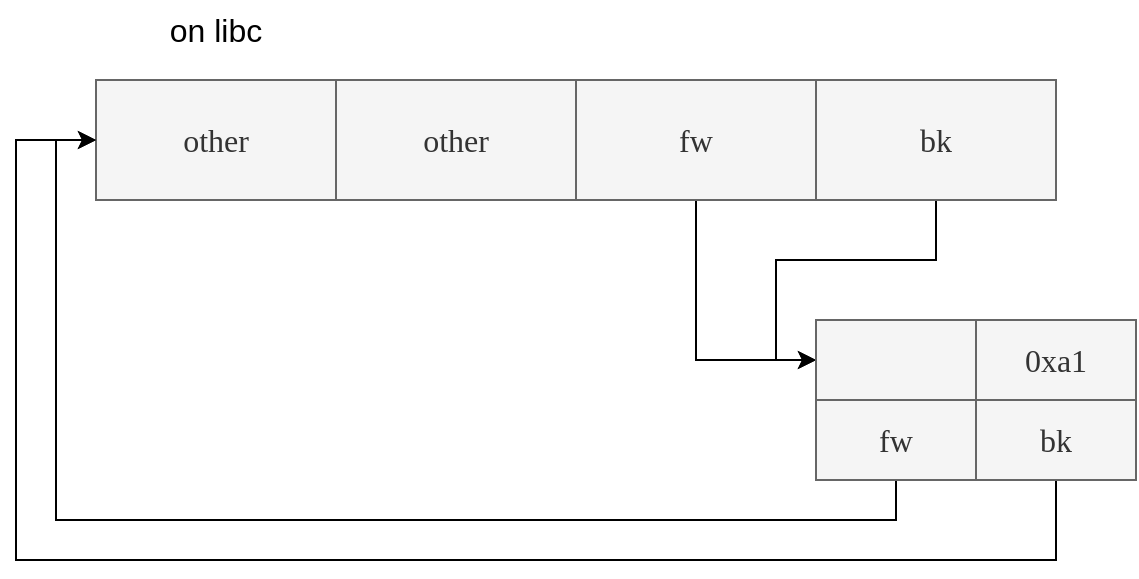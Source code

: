 <mxfile>
    <diagram id="b-Bwdr1y-Pm7TVUk07Hk" name="Page-1">
        <mxGraphModel dx="1819" dy="1150" grid="1" gridSize="10" guides="1" tooltips="1" connect="1" arrows="1" fold="1" page="1" pageScale="1" pageWidth="827" pageHeight="1169" math="0" shadow="0">
            <root>
                <mxCell id="0"/>
                <mxCell id="1" parent="0"/>
                <mxCell id="2" value="other" style="rounded=0;whiteSpace=wrap;html=1;strokeColor=#666666;fontColor=#333333;fillColor=#f5f5f5;fontSize=16;fontFamily=Verdana;fontStyle=0;horizontal=1;" parent="1" vertex="1">
                    <mxGeometry x="80" y="200" width="120" height="60" as="geometry"/>
                </mxCell>
                <mxCell id="45" value="&lt;span&gt;other&lt;/span&gt;" style="rounded=0;whiteSpace=wrap;html=1;strokeColor=#666666;fontColor=#333333;fillColor=#f5f5f5;fontSize=16;fontFamily=Verdana;fontStyle=0;horizontal=1;" parent="1" vertex="1">
                    <mxGeometry x="200" y="200" width="120" height="60" as="geometry"/>
                </mxCell>
                <mxCell id="61" style="edgeStyle=orthogonalEdgeStyle;rounded=0;orthogonalLoop=1;jettySize=auto;html=1;exitX=0.5;exitY=1;exitDx=0;exitDy=0;entryX=0;entryY=0.5;entryDx=0;entryDy=0;" edge="1" parent="1" source="47" target="57">
                    <mxGeometry relative="1" as="geometry"/>
                </mxCell>
                <mxCell id="47" value="fw" style="rounded=0;whiteSpace=wrap;html=1;strokeColor=#666666;fontColor=#333333;fillColor=#f5f5f5;fontSize=16;fontFamily=Verdana;fontStyle=0;horizontal=1;" parent="1" vertex="1">
                    <mxGeometry x="320" y="200" width="120" height="60" as="geometry"/>
                </mxCell>
                <mxCell id="62" style="edgeStyle=orthogonalEdgeStyle;rounded=0;orthogonalLoop=1;jettySize=auto;html=1;exitX=0.5;exitY=1;exitDx=0;exitDy=0;entryX=0;entryY=0.5;entryDx=0;entryDy=0;" edge="1" parent="1" source="49" target="57">
                    <mxGeometry relative="1" as="geometry"/>
                </mxCell>
                <mxCell id="49" value="bk" style="rounded=0;whiteSpace=wrap;html=1;strokeColor=#666666;fontColor=#333333;fillColor=#f5f5f5;fontSize=16;fontFamily=Verdana;fontStyle=0;horizontal=1;" parent="1" vertex="1">
                    <mxGeometry x="440" y="200" width="120" height="60" as="geometry"/>
                </mxCell>
                <mxCell id="57" value="" style="rounded=0;whiteSpace=wrap;html=1;strokeColor=#666666;fontColor=#333333;fillColor=#f5f5f5;fontSize=16;fontFamily=Verdana;fontStyle=0;horizontal=1;" vertex="1" parent="1">
                    <mxGeometry x="440" y="320" width="80" height="40" as="geometry"/>
                </mxCell>
                <mxCell id="58" value="0xa1" style="rounded=0;whiteSpace=wrap;html=1;strokeColor=#666666;fontColor=#333333;fillColor=#f5f5f5;fontSize=16;fontFamily=Verdana;fontStyle=0;horizontal=1;" vertex="1" parent="1">
                    <mxGeometry x="520" y="320" width="80" height="40" as="geometry"/>
                </mxCell>
                <mxCell id="63" style="edgeStyle=orthogonalEdgeStyle;rounded=0;orthogonalLoop=1;jettySize=auto;html=1;exitX=0.5;exitY=1;exitDx=0;exitDy=0;entryX=0;entryY=0.5;entryDx=0;entryDy=0;" edge="1" parent="1" source="59" target="2">
                    <mxGeometry relative="1" as="geometry">
                        <Array as="points">
                            <mxPoint x="480" y="420"/>
                            <mxPoint x="60" y="420"/>
                            <mxPoint x="60" y="230"/>
                        </Array>
                    </mxGeometry>
                </mxCell>
                <mxCell id="59" value="fw" style="rounded=0;whiteSpace=wrap;html=1;strokeColor=#666666;fontColor=#333333;fillColor=#f5f5f5;fontSize=16;fontFamily=Verdana;fontStyle=0;horizontal=1;" vertex="1" parent="1">
                    <mxGeometry x="440" y="360" width="80" height="40" as="geometry"/>
                </mxCell>
                <mxCell id="64" style="edgeStyle=orthogonalEdgeStyle;rounded=0;orthogonalLoop=1;jettySize=auto;html=1;exitX=0.5;exitY=1;exitDx=0;exitDy=0;entryX=0;entryY=0.5;entryDx=0;entryDy=0;" edge="1" parent="1" source="60" target="2">
                    <mxGeometry relative="1" as="geometry">
                        <Array as="points">
                            <mxPoint x="560" y="440"/>
                            <mxPoint x="40" y="440"/>
                            <mxPoint x="40" y="230"/>
                        </Array>
                    </mxGeometry>
                </mxCell>
                <mxCell id="60" value="bk" style="rounded=0;whiteSpace=wrap;html=1;strokeColor=#666666;fontColor=#333333;fillColor=#f5f5f5;fontSize=16;fontFamily=Verdana;fontStyle=0;horizontal=1;" vertex="1" parent="1">
                    <mxGeometry x="520" y="360" width="80" height="40" as="geometry"/>
                </mxCell>
                <mxCell id="65" value="on libc" style="text;html=1;strokeColor=none;fillColor=none;align=center;verticalAlign=middle;whiteSpace=wrap;rounded=0;fontSize=16;" vertex="1" parent="1">
                    <mxGeometry x="95" y="160" width="90" height="30" as="geometry"/>
                </mxCell>
            </root>
        </mxGraphModel>
    </diagram>
</mxfile>
